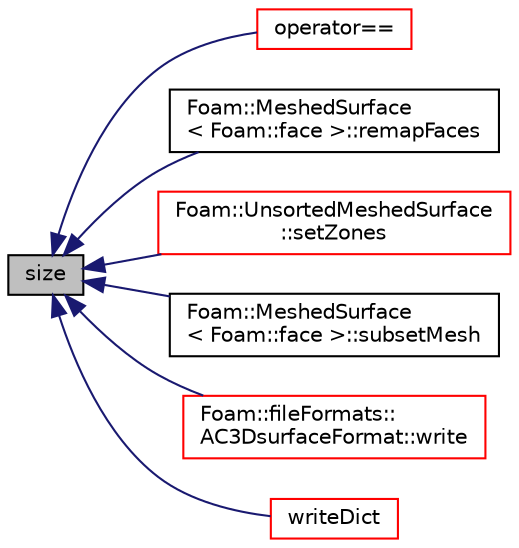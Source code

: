 digraph "size"
{
  bgcolor="transparent";
  edge [fontname="Helvetica",fontsize="10",labelfontname="Helvetica",labelfontsize="10"];
  node [fontname="Helvetica",fontsize="10",shape=record];
  rankdir="LR";
  Node54 [label="size",height=0.2,width=0.4,color="black", fillcolor="grey75", style="filled", fontcolor="black"];
  Node54 -> Node55 [dir="back",color="midnightblue",fontsize="10",style="solid",fontname="Helvetica"];
  Node55 [label="operator==",height=0.2,width=0.4,color="red",URL="$a30965.html#a9a3f38a5130868bad1bca2ac65cb11f3",tooltip="compare. "];
  Node54 -> Node57 [dir="back",color="midnightblue",fontsize="10",style="solid",fontname="Helvetica"];
  Node57 [label="Foam::MeshedSurface\l\< Foam::face \>::remapFaces",height=0.2,width=0.4,color="black",URL="$a30833.html#ac15d32161096e3b5c83b0a0dee739b65",tooltip="Set new zones from faceMap. "];
  Node54 -> Node58 [dir="back",color="midnightblue",fontsize="10",style="solid",fontname="Helvetica"];
  Node58 [label="Foam::UnsortedMeshedSurface\l::setZones",height=0.2,width=0.4,color="red",URL="$a30841.html#ace932e14750294b98603488f885b1503",tooltip="Set zone ids and zones. "];
  Node54 -> Node70 [dir="back",color="midnightblue",fontsize="10",style="solid",fontname="Helvetica"];
  Node70 [label="Foam::MeshedSurface\l\< Foam::face \>::subsetMesh",height=0.2,width=0.4,color="black",URL="$a30833.html#aa0594cbd1d2d0863de3fb369c2177de3",tooltip="Return new surface. "];
  Node54 -> Node71 [dir="back",color="midnightblue",fontsize="10",style="solid",fontname="Helvetica"];
  Node71 [label="Foam::fileFormats::\lAC3DsurfaceFormat::write",height=0.2,width=0.4,color="red",URL="$a30849.html#a2a1e1394d9dd8932b738248c123a267f",tooltip="Write surface mesh components by proxy. "];
  Node54 -> Node76 [dir="back",color="midnightblue",fontsize="10",style="solid",fontname="Helvetica"];
  Node76 [label="writeDict",height=0.2,width=0.4,color="red",URL="$a30965.html#a99e013320e2bb0118f0c2857a9193f62",tooltip="Write dictionary. "];
}
